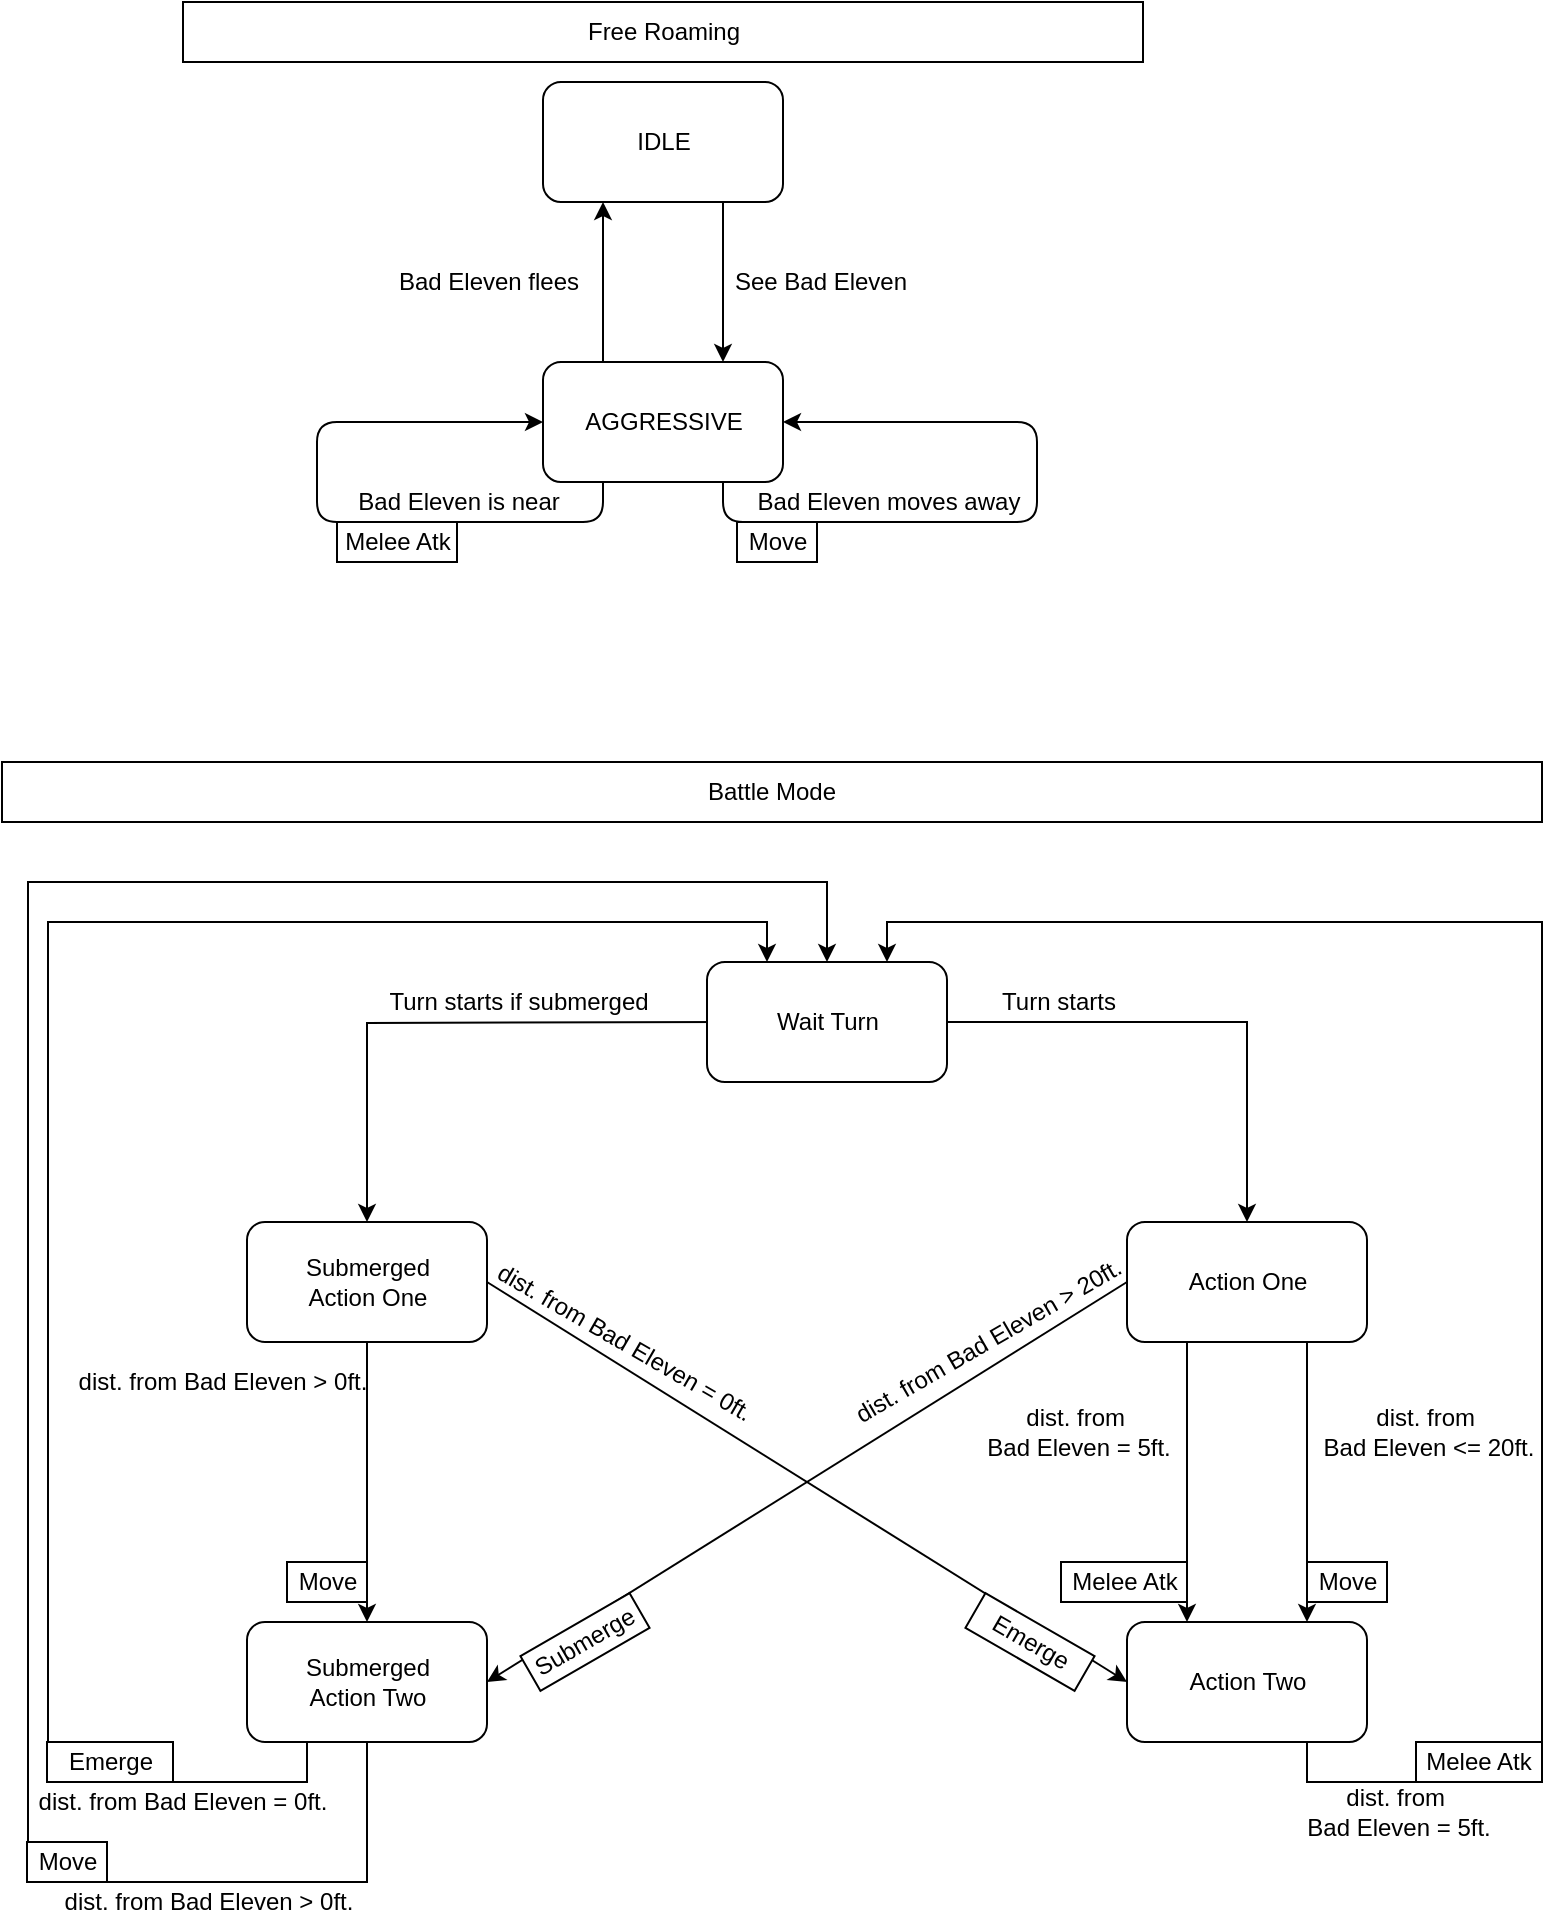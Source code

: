 <mxfile version="12.5.5"><diagram id="Zlv_XiqWlyx7ft0DZovL" name="Page-1"><mxGraphModel dx="780" dy="696" grid="1" gridSize="10" guides="1" tooltips="1" connect="1" arrows="1" fold="1" page="1" pageScale="1" pageWidth="827" pageHeight="1169" math="0" shadow="0"><root><mxCell id="0"/><mxCell id="1" parent="0"/><mxCell id="uVq_kR3ZMAJ6x4FoBAPn-3" style="edgeStyle=orthogonalEdgeStyle;rounded=0;orthogonalLoop=1;jettySize=auto;html=1;exitX=0.75;exitY=1;exitDx=0;exitDy=0;entryX=0.75;entryY=0;entryDx=0;entryDy=0;" parent="1" source="uVq_kR3ZMAJ6x4FoBAPn-1" target="uVq_kR3ZMAJ6x4FoBAPn-2" edge="1"><mxGeometry relative="1" as="geometry"/></mxCell><mxCell id="uVq_kR3ZMAJ6x4FoBAPn-1" value="IDLE" style="rounded=1;whiteSpace=wrap;html=1;" parent="1" vertex="1"><mxGeometry x="310.5" y="80" width="120" height="60" as="geometry"/></mxCell><mxCell id="uVq_kR3ZMAJ6x4FoBAPn-4" style="edgeStyle=orthogonalEdgeStyle;rounded=0;orthogonalLoop=1;jettySize=auto;html=1;exitX=0.25;exitY=0;exitDx=0;exitDy=0;entryX=0.25;entryY=1;entryDx=0;entryDy=0;" parent="1" source="uVq_kR3ZMAJ6x4FoBAPn-2" target="uVq_kR3ZMAJ6x4FoBAPn-1" edge="1"><mxGeometry relative="1" as="geometry"/></mxCell><mxCell id="uVq_kR3ZMAJ6x4FoBAPn-2" value="AGGRESSIVE" style="rounded=1;whiteSpace=wrap;html=1;" parent="1" vertex="1"><mxGeometry x="310.5" y="220" width="120" height="60" as="geometry"/></mxCell><mxCell id="uVq_kR3ZMAJ6x4FoBAPn-5" value="See Bad Eleven" style="text;html=1;align=center;verticalAlign=middle;resizable=0;points=[];autosize=1;" parent="1" vertex="1"><mxGeometry x="398.5" y="170" width="100" height="20" as="geometry"/></mxCell><mxCell id="uVq_kR3ZMAJ6x4FoBAPn-6" value="Bad Eleven flees" style="text;html=1;align=center;verticalAlign=middle;resizable=0;points=[];autosize=1;" parent="1" vertex="1"><mxGeometry x="227.5" y="170" width="110" height="20" as="geometry"/></mxCell><mxCell id="uVq_kR3ZMAJ6x4FoBAPn-8" style="edgeStyle=orthogonalEdgeStyle;orthogonalLoop=1;jettySize=auto;html=1;exitX=0.75;exitY=1;exitDx=0;exitDy=0;entryX=1;entryY=0.5;entryDx=0;entryDy=0;rounded=1;" parent="1" source="uVq_kR3ZMAJ6x4FoBAPn-2" target="uVq_kR3ZMAJ6x4FoBAPn-2" edge="1"><mxGeometry relative="1" as="geometry"><Array as="points"><mxPoint x="400.5" y="300"/><mxPoint x="557.5" y="300"/><mxPoint x="557.5" y="250"/></Array></mxGeometry></mxCell><mxCell id="uVq_kR3ZMAJ6x4FoBAPn-9" value="Bad Eleven moves away" style="text;html=1;align=center;verticalAlign=middle;resizable=0;points=[];autosize=1;" parent="1" vertex="1"><mxGeometry x="407.5" y="280" width="150" height="20" as="geometry"/></mxCell><mxCell id="uVq_kR3ZMAJ6x4FoBAPn-10" value="Move" style="rounded=0;whiteSpace=wrap;html=1;" parent="1" vertex="1"><mxGeometry x="407.5" y="300" width="40" height="20" as="geometry"/></mxCell><mxCell id="uVq_kR3ZMAJ6x4FoBAPn-12" style="edgeStyle=orthogonalEdgeStyle;rounded=1;orthogonalLoop=1;jettySize=auto;html=1;exitX=0.25;exitY=1;exitDx=0;exitDy=0;entryX=0;entryY=0.5;entryDx=0;entryDy=0;" parent="1" source="uVq_kR3ZMAJ6x4FoBAPn-2" target="uVq_kR3ZMAJ6x4FoBAPn-2" edge="1"><mxGeometry relative="1" as="geometry"><Array as="points"><mxPoint x="340.5" y="300"/><mxPoint x="197.5" y="300"/><mxPoint x="197.5" y="250"/></Array></mxGeometry></mxCell><mxCell id="uVq_kR3ZMAJ6x4FoBAPn-13" value="Bad Eleven is near" style="text;html=1;align=center;verticalAlign=middle;resizable=0;points=[];autosize=1;" parent="1" vertex="1"><mxGeometry x="207.5" y="280" width="120" height="20" as="geometry"/></mxCell><mxCell id="uVq_kR3ZMAJ6x4FoBAPn-14" value="Melee Atk" style="rounded=0;whiteSpace=wrap;html=1;" parent="1" vertex="1"><mxGeometry x="207.5" y="300" width="60" height="20" as="geometry"/></mxCell><mxCell id="uVq_kR3ZMAJ6x4FoBAPn-15" value="Free Roaming" style="rounded=0;whiteSpace=wrap;html=1;" parent="1" vertex="1"><mxGeometry x="130.5" y="40" width="480" height="30" as="geometry"/></mxCell><mxCell id="uVq_kR3ZMAJ6x4FoBAPn-16" value="Battle Mode" style="rounded=0;whiteSpace=wrap;html=1;" parent="1" vertex="1"><mxGeometry x="40" y="420" width="770" height="30" as="geometry"/></mxCell><mxCell id="ErJH4w6YRQS809SU64CT-14" style="edgeStyle=orthogonalEdgeStyle;rounded=0;orthogonalLoop=1;jettySize=auto;html=1;exitX=0.75;exitY=1;exitDx=0;exitDy=0;entryX=0.75;entryY=0;entryDx=0;entryDy=0;" edge="1" parent="1" source="uVq_kR3ZMAJ6x4FoBAPn-17" target="1jA8s5-KuCkABn6CEyBo-27"><mxGeometry relative="1" as="geometry"/></mxCell><mxCell id="ErJH4w6YRQS809SU64CT-15" style="edgeStyle=orthogonalEdgeStyle;rounded=0;orthogonalLoop=1;jettySize=auto;html=1;exitX=0.25;exitY=1;exitDx=0;exitDy=0;entryX=0.25;entryY=0;entryDx=0;entryDy=0;" edge="1" parent="1" source="uVq_kR3ZMAJ6x4FoBAPn-17" target="1jA8s5-KuCkABn6CEyBo-27"><mxGeometry relative="1" as="geometry"/></mxCell><mxCell id="ErJH4w6YRQS809SU64CT-45" style="edgeStyle=none;rounded=0;orthogonalLoop=1;jettySize=auto;html=1;exitX=0;exitY=0.5;exitDx=0;exitDy=0;entryX=1;entryY=0.5;entryDx=0;entryDy=0;" edge="1" parent="1" source="uVq_kR3ZMAJ6x4FoBAPn-17" target="ErJH4w6YRQS809SU64CT-9"><mxGeometry relative="1" as="geometry"/></mxCell><mxCell id="uVq_kR3ZMAJ6x4FoBAPn-17" value="Action One" style="rounded=1;whiteSpace=wrap;html=1;" parent="1" vertex="1"><mxGeometry x="602.5" y="650" width="120" height="60" as="geometry"/></mxCell><mxCell id="ErJH4w6YRQS809SU64CT-10" style="edgeStyle=orthogonalEdgeStyle;rounded=0;orthogonalLoop=1;jettySize=auto;html=1;exitX=1;exitY=0.5;exitDx=0;exitDy=0;entryX=0.5;entryY=0;entryDx=0;entryDy=0;" edge="1" parent="1" source="uVq_kR3ZMAJ6x4FoBAPn-18" target="uVq_kR3ZMAJ6x4FoBAPn-17"><mxGeometry relative="1" as="geometry"/></mxCell><mxCell id="ErJH4w6YRQS809SU64CT-11" style="edgeStyle=orthogonalEdgeStyle;rounded=0;orthogonalLoop=1;jettySize=auto;html=1;exitX=0;exitY=0.5;exitDx=0;exitDy=0;entryX=0.5;entryY=0;entryDx=0;entryDy=0;" edge="1" parent="1" target="1jA8s5-KuCkABn6CEyBo-28"><mxGeometry relative="1" as="geometry"><mxPoint x="402.5" y="550" as="sourcePoint"/></mxGeometry></mxCell><mxCell id="uVq_kR3ZMAJ6x4FoBAPn-18" value="Wait Turn" style="rounded=1;whiteSpace=wrap;html=1;" parent="1" vertex="1"><mxGeometry x="392.5" y="520" width="120" height="60" as="geometry"/></mxCell><mxCell id="ErJH4w6YRQS809SU64CT-18" style="edgeStyle=orthogonalEdgeStyle;rounded=0;orthogonalLoop=1;jettySize=auto;html=1;exitX=0.75;exitY=1;exitDx=0;exitDy=0;entryX=0.75;entryY=0;entryDx=0;entryDy=0;" edge="1" parent="1" source="1jA8s5-KuCkABn6CEyBo-27" target="uVq_kR3ZMAJ6x4FoBAPn-18"><mxGeometry relative="1" as="geometry"><Array as="points"><mxPoint x="693" y="930"/><mxPoint x="810" y="930"/><mxPoint x="810" y="500"/><mxPoint x="483" y="500"/></Array></mxGeometry></mxCell><mxCell id="1jA8s5-KuCkABn6CEyBo-27" value="Action Two" style="rounded=1;whiteSpace=wrap;html=1;" parent="1" vertex="1"><mxGeometry x="602.5" y="850" width="120" height="60" as="geometry"/></mxCell><mxCell id="ErJH4w6YRQS809SU64CT-35" style="edgeStyle=orthogonalEdgeStyle;rounded=0;orthogonalLoop=1;jettySize=auto;html=1;exitX=0.5;exitY=1;exitDx=0;exitDy=0;entryX=0.5;entryY=0;entryDx=0;entryDy=0;" edge="1" parent="1" source="1jA8s5-KuCkABn6CEyBo-28" target="ErJH4w6YRQS809SU64CT-9"><mxGeometry relative="1" as="geometry"/></mxCell><mxCell id="ErJH4w6YRQS809SU64CT-44" style="edgeStyle=none;rounded=0;orthogonalLoop=1;jettySize=auto;html=1;exitX=1;exitY=0.5;exitDx=0;exitDy=0;entryX=0;entryY=0.5;entryDx=0;entryDy=0;" edge="1" parent="1" source="1jA8s5-KuCkABn6CEyBo-28" target="1jA8s5-KuCkABn6CEyBo-27"><mxGeometry relative="1" as="geometry"/></mxCell><mxCell id="1jA8s5-KuCkABn6CEyBo-28" value="Submerged &lt;br&gt;Action One" style="rounded=1;whiteSpace=wrap;html=1;" parent="1" vertex="1"><mxGeometry x="162.5" y="650" width="120" height="60" as="geometry"/></mxCell><mxCell id="ErJH4w6YRQS809SU64CT-29" style="edgeStyle=orthogonalEdgeStyle;rounded=0;orthogonalLoop=1;jettySize=auto;html=1;exitX=0.25;exitY=1;exitDx=0;exitDy=0;entryX=0.25;entryY=0;entryDx=0;entryDy=0;" edge="1" parent="1" source="ErJH4w6YRQS809SU64CT-9" target="uVq_kR3ZMAJ6x4FoBAPn-18"><mxGeometry relative="1" as="geometry"><mxPoint x="433" y="520" as="targetPoint"/><Array as="points"><mxPoint x="193" y="930"/><mxPoint x="63" y="930"/><mxPoint x="63" y="500"/><mxPoint x="423" y="500"/></Array></mxGeometry></mxCell><mxCell id="ErJH4w6YRQS809SU64CT-30" style="edgeStyle=orthogonalEdgeStyle;rounded=0;orthogonalLoop=1;jettySize=auto;html=1;exitX=0.5;exitY=1;exitDx=0;exitDy=0;entryX=0.5;entryY=0;entryDx=0;entryDy=0;" edge="1" parent="1" source="ErJH4w6YRQS809SU64CT-9" target="uVq_kR3ZMAJ6x4FoBAPn-18"><mxGeometry relative="1" as="geometry"><mxPoint x="463" y="520" as="targetPoint"/><Array as="points"><mxPoint x="223" y="980"/><mxPoint x="53" y="980"/><mxPoint x="53" y="480"/><mxPoint x="453" y="480"/></Array></mxGeometry></mxCell><mxCell id="ErJH4w6YRQS809SU64CT-9" value="Submerged &lt;br&gt;Action Two" style="rounded=1;whiteSpace=wrap;html=1;" vertex="1" parent="1"><mxGeometry x="162.5" y="850" width="120" height="60" as="geometry"/></mxCell><mxCell id="ErJH4w6YRQS809SU64CT-12" value="Turn starts" style="text;html=1;align=center;verticalAlign=middle;resizable=0;points=[];autosize=1;" vertex="1" parent="1"><mxGeometry x="532.5" y="530" width="70" height="20" as="geometry"/></mxCell><mxCell id="ErJH4w6YRQS809SU64CT-13" value="Turn starts if submerged" style="text;html=1;align=center;verticalAlign=middle;resizable=0;points=[];autosize=1;" vertex="1" parent="1"><mxGeometry x="222.5" y="530" width="150" height="20" as="geometry"/></mxCell><mxCell id="ErJH4w6YRQS809SU64CT-20" value="dist. from&amp;nbsp;&lt;br&gt;Bad Eleven = 5ft." style="text;html=1;align=center;verticalAlign=middle;resizable=0;points=[];autosize=1;" vertex="1" parent="1"><mxGeometry x="522.5" y="740" width="110" height="30" as="geometry"/></mxCell><mxCell id="ErJH4w6YRQS809SU64CT-21" value="Melee Atk" style="rounded=0;whiteSpace=wrap;html=1;" vertex="1" parent="1"><mxGeometry x="569.5" y="820" width="63" height="20" as="geometry"/></mxCell><mxCell id="ErJH4w6YRQS809SU64CT-22" value="Move" style="rounded=0;whiteSpace=wrap;html=1;" vertex="1" parent="1"><mxGeometry x="692.5" y="820" width="40" height="20" as="geometry"/></mxCell><mxCell id="ErJH4w6YRQS809SU64CT-23" value="dist. from&amp;nbsp;&lt;br&gt;Bad Eleven &amp;lt;= 20ft." style="text;html=1;align=center;verticalAlign=middle;resizable=0;points=[];autosize=1;" vertex="1" parent="1"><mxGeometry x="692.5" y="740" width="120" height="30" as="geometry"/></mxCell><mxCell id="ErJH4w6YRQS809SU64CT-25" value="dist. from Bad Eleven &amp;gt; 20ft." style="text;html=1;align=center;verticalAlign=middle;resizable=0;points=[];autosize=1;rotation=-30;" vertex="1" parent="1"><mxGeometry x="447.5" y="700" width="170" height="20" as="geometry"/></mxCell><mxCell id="ErJH4w6YRQS809SU64CT-26" value="Submerge" style="rounded=0;whiteSpace=wrap;html=1;rotation=-30;" vertex="1" parent="1"><mxGeometry x="300" y="850" width="63" height="20" as="geometry"/></mxCell><mxCell id="ErJH4w6YRQS809SU64CT-27" value="dist. from&amp;nbsp;&lt;br&gt;Bad Eleven = 5ft." style="text;html=1;align=center;verticalAlign=middle;resizable=0;points=[];autosize=1;" vertex="1" parent="1"><mxGeometry x="682.5" y="930" width="110" height="30" as="geometry"/></mxCell><mxCell id="ErJH4w6YRQS809SU64CT-28" value="Melee Atk" style="rounded=0;whiteSpace=wrap;html=1;" vertex="1" parent="1"><mxGeometry x="747" y="910" width="63" height="20" as="geometry"/></mxCell><mxCell id="ErJH4w6YRQS809SU64CT-31" value="dist. from Bad Eleven = 0ft." style="text;html=1;align=center;verticalAlign=middle;resizable=0;points=[];autosize=1;" vertex="1" parent="1"><mxGeometry x="50" y="930" width="160" height="20" as="geometry"/></mxCell><mxCell id="ErJH4w6YRQS809SU64CT-32" value="Emerge" style="rounded=0;whiteSpace=wrap;html=1;" vertex="1" parent="1"><mxGeometry x="62.5" y="910" width="63" height="20" as="geometry"/></mxCell><mxCell id="ErJH4w6YRQS809SU64CT-33" value="Move" style="rounded=0;whiteSpace=wrap;html=1;" vertex="1" parent="1"><mxGeometry x="52.5" y="960" width="40" height="20" as="geometry"/></mxCell><mxCell id="ErJH4w6YRQS809SU64CT-34" value="dist. from Bad Eleven &amp;gt; 0ft." style="text;html=1;align=center;verticalAlign=middle;resizable=0;points=[];autosize=1;" vertex="1" parent="1"><mxGeometry x="62.5" y="980" width="160" height="20" as="geometry"/></mxCell><mxCell id="ErJH4w6YRQS809SU64CT-37" value="dist. from Bad Eleven &amp;gt; 0ft." style="text;html=1;align=center;verticalAlign=middle;resizable=0;points=[];autosize=1;" vertex="1" parent="1"><mxGeometry x="70" y="720" width="160" height="20" as="geometry"/></mxCell><mxCell id="ErJH4w6YRQS809SU64CT-38" value="Move" style="rounded=0;whiteSpace=wrap;html=1;" vertex="1" parent="1"><mxGeometry x="182.5" y="820" width="40" height="20" as="geometry"/></mxCell><mxCell id="ErJH4w6YRQS809SU64CT-40" style="edgeStyle=none;rounded=0;orthogonalLoop=1;jettySize=auto;html=1;exitX=0.5;exitY=1;exitDx=0;exitDy=0;" edge="1" parent="1" source="ErJH4w6YRQS809SU64CT-26" target="ErJH4w6YRQS809SU64CT-26"><mxGeometry relative="1" as="geometry"/></mxCell><mxCell id="ErJH4w6YRQS809SU64CT-42" value="dist. from Bad Eleven = 0ft." style="text;html=1;align=center;verticalAlign=middle;resizable=0;points=[];autosize=1;rotation=30;" vertex="1" parent="1"><mxGeometry x="270.5" y="700" width="160" height="20" as="geometry"/></mxCell><mxCell id="ErJH4w6YRQS809SU64CT-43" value="Emerge" style="rounded=0;whiteSpace=wrap;html=1;rotation=30;" vertex="1" parent="1"><mxGeometry x="522.5" y="850" width="63" height="20" as="geometry"/></mxCell></root></mxGraphModel></diagram></mxfile>